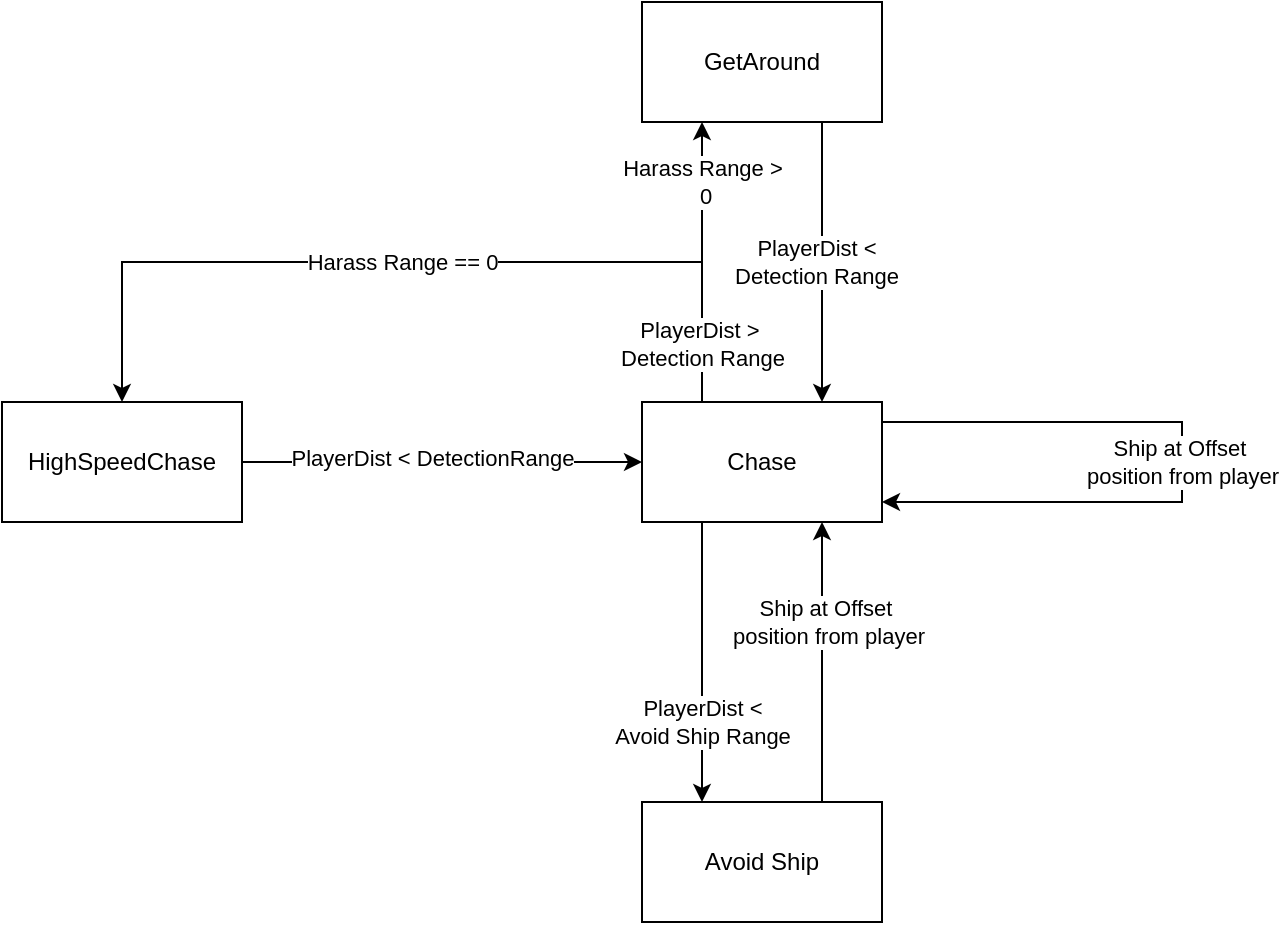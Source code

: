 <mxfile version="25.0.3">
  <diagram name="Page-1" id="k-THSDeoW30y4i_OSr86">
    <mxGraphModel dx="1221" dy="626" grid="1" gridSize="10" guides="1" tooltips="1" connect="1" arrows="1" fold="1" page="1" pageScale="1" pageWidth="850" pageHeight="1100" math="0" shadow="0">
      <root>
        <mxCell id="0" />
        <mxCell id="1" parent="0" />
        <mxCell id="lPQPI1vn5ITMTP8zTNPG-8" style="edgeStyle=orthogonalEdgeStyle;rounded=0;orthogonalLoop=1;jettySize=auto;html=1;entryX=0;entryY=0.5;entryDx=0;entryDy=0;" parent="1" source="lPQPI1vn5ITMTP8zTNPG-2" target="lPQPI1vn5ITMTP8zTNPG-5" edge="1">
          <mxGeometry relative="1" as="geometry" />
        </mxCell>
        <mxCell id="lPQPI1vn5ITMTP8zTNPG-15" value="PlayerDist &amp;lt; DetectionRange" style="edgeLabel;html=1;align=center;verticalAlign=middle;resizable=0;points=[];" parent="lPQPI1vn5ITMTP8zTNPG-8" vertex="1" connectable="0">
          <mxGeometry x="-0.056" y="2" relative="1" as="geometry">
            <mxPoint as="offset" />
          </mxGeometry>
        </mxCell>
        <mxCell id="lPQPI1vn5ITMTP8zTNPG-2" value="HighSpeedChase" style="rounded=0;whiteSpace=wrap;html=1;" parent="1" vertex="1">
          <mxGeometry x="380" y="390" width="120" height="60" as="geometry" />
        </mxCell>
        <mxCell id="lPQPI1vn5ITMTP8zTNPG-5" value="Chase" style="rounded=0;whiteSpace=wrap;html=1;" parent="1" vertex="1">
          <mxGeometry x="700" y="390" width="120" height="60" as="geometry" />
        </mxCell>
        <mxCell id="WeJ5UDep8H0EUXECQAyC-5" value="GetAround" style="rounded=0;whiteSpace=wrap;html=1;" vertex="1" parent="1">
          <mxGeometry x="700" y="190" width="120" height="60" as="geometry" />
        </mxCell>
        <mxCell id="WeJ5UDep8H0EUXECQAyC-7" value="" style="endArrow=classic;html=1;rounded=0;entryX=0.25;entryY=1;entryDx=0;entryDy=0;exitX=0.25;exitY=0;exitDx=0;exitDy=0;" edge="1" parent="1" source="lPQPI1vn5ITMTP8zTNPG-5" target="WeJ5UDep8H0EUXECQAyC-5">
          <mxGeometry width="50" height="50" relative="1" as="geometry">
            <mxPoint x="680" y="430" as="sourcePoint" />
            <mxPoint x="730" y="380" as="targetPoint" />
          </mxGeometry>
        </mxCell>
        <mxCell id="WeJ5UDep8H0EUXECQAyC-9" value="&lt;div&gt;PlayerDist &amp;gt;&amp;nbsp;&lt;/div&gt;&lt;div&gt;Detection Range&lt;/div&gt;" style="edgeLabel;html=1;align=center;verticalAlign=middle;resizable=0;points=[];" vertex="1" connectable="0" parent="WeJ5UDep8H0EUXECQAyC-7">
          <mxGeometry x="-0.586" relative="1" as="geometry">
            <mxPoint as="offset" />
          </mxGeometry>
        </mxCell>
        <mxCell id="WeJ5UDep8H0EUXECQAyC-11" value="&lt;div&gt;Harass Range &amp;gt;&lt;/div&gt;&lt;div&gt;&amp;nbsp;0&lt;/div&gt;" style="edgeLabel;html=1;align=center;verticalAlign=middle;resizable=0;points=[];" vertex="1" connectable="0" parent="WeJ5UDep8H0EUXECQAyC-7">
          <mxGeometry x="0.3" relative="1" as="geometry">
            <mxPoint y="-19" as="offset" />
          </mxGeometry>
        </mxCell>
        <mxCell id="WeJ5UDep8H0EUXECQAyC-12" value="" style="endArrow=classic;html=1;rounded=0;entryX=0.5;entryY=0;entryDx=0;entryDy=0;" edge="1" parent="1" target="lPQPI1vn5ITMTP8zTNPG-2">
          <mxGeometry width="50" height="50" relative="1" as="geometry">
            <mxPoint x="730" y="320" as="sourcePoint" />
            <mxPoint x="730" y="380" as="targetPoint" />
            <Array as="points">
              <mxPoint x="440" y="320" />
            </Array>
          </mxGeometry>
        </mxCell>
        <mxCell id="WeJ5UDep8H0EUXECQAyC-13" value="Harass Range == 0" style="edgeLabel;html=1;align=center;verticalAlign=middle;resizable=0;points=[];" vertex="1" connectable="0" parent="1">
          <mxGeometry x="580" y="320" as="geometry" />
        </mxCell>
        <mxCell id="WeJ5UDep8H0EUXECQAyC-14" value="" style="endArrow=classic;html=1;rounded=0;entryX=0.75;entryY=0;entryDx=0;entryDy=0;exitX=0.75;exitY=1;exitDx=0;exitDy=0;" edge="1" parent="1" source="WeJ5UDep8H0EUXECQAyC-5" target="lPQPI1vn5ITMTP8zTNPG-5">
          <mxGeometry width="50" height="50" relative="1" as="geometry">
            <mxPoint x="680" y="430" as="sourcePoint" />
            <mxPoint x="730" y="380" as="targetPoint" />
          </mxGeometry>
        </mxCell>
        <mxCell id="WeJ5UDep8H0EUXECQAyC-15" value="&lt;div&gt;PlayerDist &amp;lt; &lt;br&gt;&lt;/div&gt;&lt;div&gt;Detection Range&lt;/div&gt;" style="edgeLabel;html=1;align=center;verticalAlign=middle;resizable=0;points=[];" vertex="1" connectable="0" parent="WeJ5UDep8H0EUXECQAyC-14">
          <mxGeometry x="-0.014" y="-3" relative="1" as="geometry">
            <mxPoint y="1" as="offset" />
          </mxGeometry>
        </mxCell>
        <mxCell id="WeJ5UDep8H0EUXECQAyC-16" value="Avoid Ship" style="rounded=0;whiteSpace=wrap;html=1;" vertex="1" parent="1">
          <mxGeometry x="700" y="590" width="120" height="60" as="geometry" />
        </mxCell>
        <mxCell id="WeJ5UDep8H0EUXECQAyC-17" value="" style="endArrow=classic;html=1;rounded=0;entryX=0.25;entryY=0;entryDx=0;entryDy=0;exitX=0.25;exitY=1;exitDx=0;exitDy=0;" edge="1" parent="1" source="lPQPI1vn5ITMTP8zTNPG-5" target="WeJ5UDep8H0EUXECQAyC-16">
          <mxGeometry width="50" height="50" relative="1" as="geometry">
            <mxPoint x="730" y="450" as="sourcePoint" />
            <mxPoint x="730" y="590" as="targetPoint" />
          </mxGeometry>
        </mxCell>
        <mxCell id="WeJ5UDep8H0EUXECQAyC-18" value="&lt;div&gt;PlayerDist &amp;lt; &lt;br&gt;&lt;/div&gt;&lt;div&gt;Avoid Ship Range&lt;/div&gt;" style="edgeLabel;html=1;align=center;verticalAlign=middle;resizable=0;points=[];" vertex="1" connectable="0" parent="WeJ5UDep8H0EUXECQAyC-17">
          <mxGeometry x="-0.014" y="-3" relative="1" as="geometry">
            <mxPoint x="3" y="31" as="offset" />
          </mxGeometry>
        </mxCell>
        <mxCell id="WeJ5UDep8H0EUXECQAyC-19" style="edgeStyle=orthogonalEdgeStyle;rounded=0;orthogonalLoop=1;jettySize=auto;html=1;" edge="1" parent="1" source="lPQPI1vn5ITMTP8zTNPG-5">
          <mxGeometry relative="1" as="geometry">
            <mxPoint x="820" y="440" as="targetPoint" />
            <Array as="points">
              <mxPoint x="970" y="400" />
              <mxPoint x="970" y="440" />
              <mxPoint x="820" y="440" />
            </Array>
          </mxGeometry>
        </mxCell>
        <mxCell id="WeJ5UDep8H0EUXECQAyC-20" value="" style="endArrow=classic;html=1;rounded=0;entryX=0.75;entryY=1;entryDx=0;entryDy=0;exitX=0.75;exitY=0;exitDx=0;exitDy=0;" edge="1" parent="1" source="WeJ5UDep8H0EUXECQAyC-16" target="lPQPI1vn5ITMTP8zTNPG-5">
          <mxGeometry width="50" height="50" relative="1" as="geometry">
            <mxPoint x="740" y="460" as="sourcePoint" />
            <mxPoint x="740" y="600" as="targetPoint" />
          </mxGeometry>
        </mxCell>
        <mxCell id="WeJ5UDep8H0EUXECQAyC-21" value="&lt;div&gt;Ship at Offset&amp;nbsp;&lt;/div&gt;&lt;div&gt;position from player&lt;/div&gt;" style="edgeLabel;html=1;align=center;verticalAlign=middle;resizable=0;points=[];" vertex="1" connectable="0" parent="WeJ5UDep8H0EUXECQAyC-20">
          <mxGeometry x="-0.014" y="-3" relative="1" as="geometry">
            <mxPoint y="-21" as="offset" />
          </mxGeometry>
        </mxCell>
        <mxCell id="WeJ5UDep8H0EUXECQAyC-22" value="&lt;div&gt;Ship at Offset&amp;nbsp;&lt;/div&gt;&lt;div&gt;position from player&lt;/div&gt;" style="edgeLabel;html=1;align=center;verticalAlign=middle;resizable=0;points=[];" vertex="1" connectable="0" parent="1">
          <mxGeometry x="970" y="420" as="geometry" />
        </mxCell>
      </root>
    </mxGraphModel>
  </diagram>
</mxfile>
